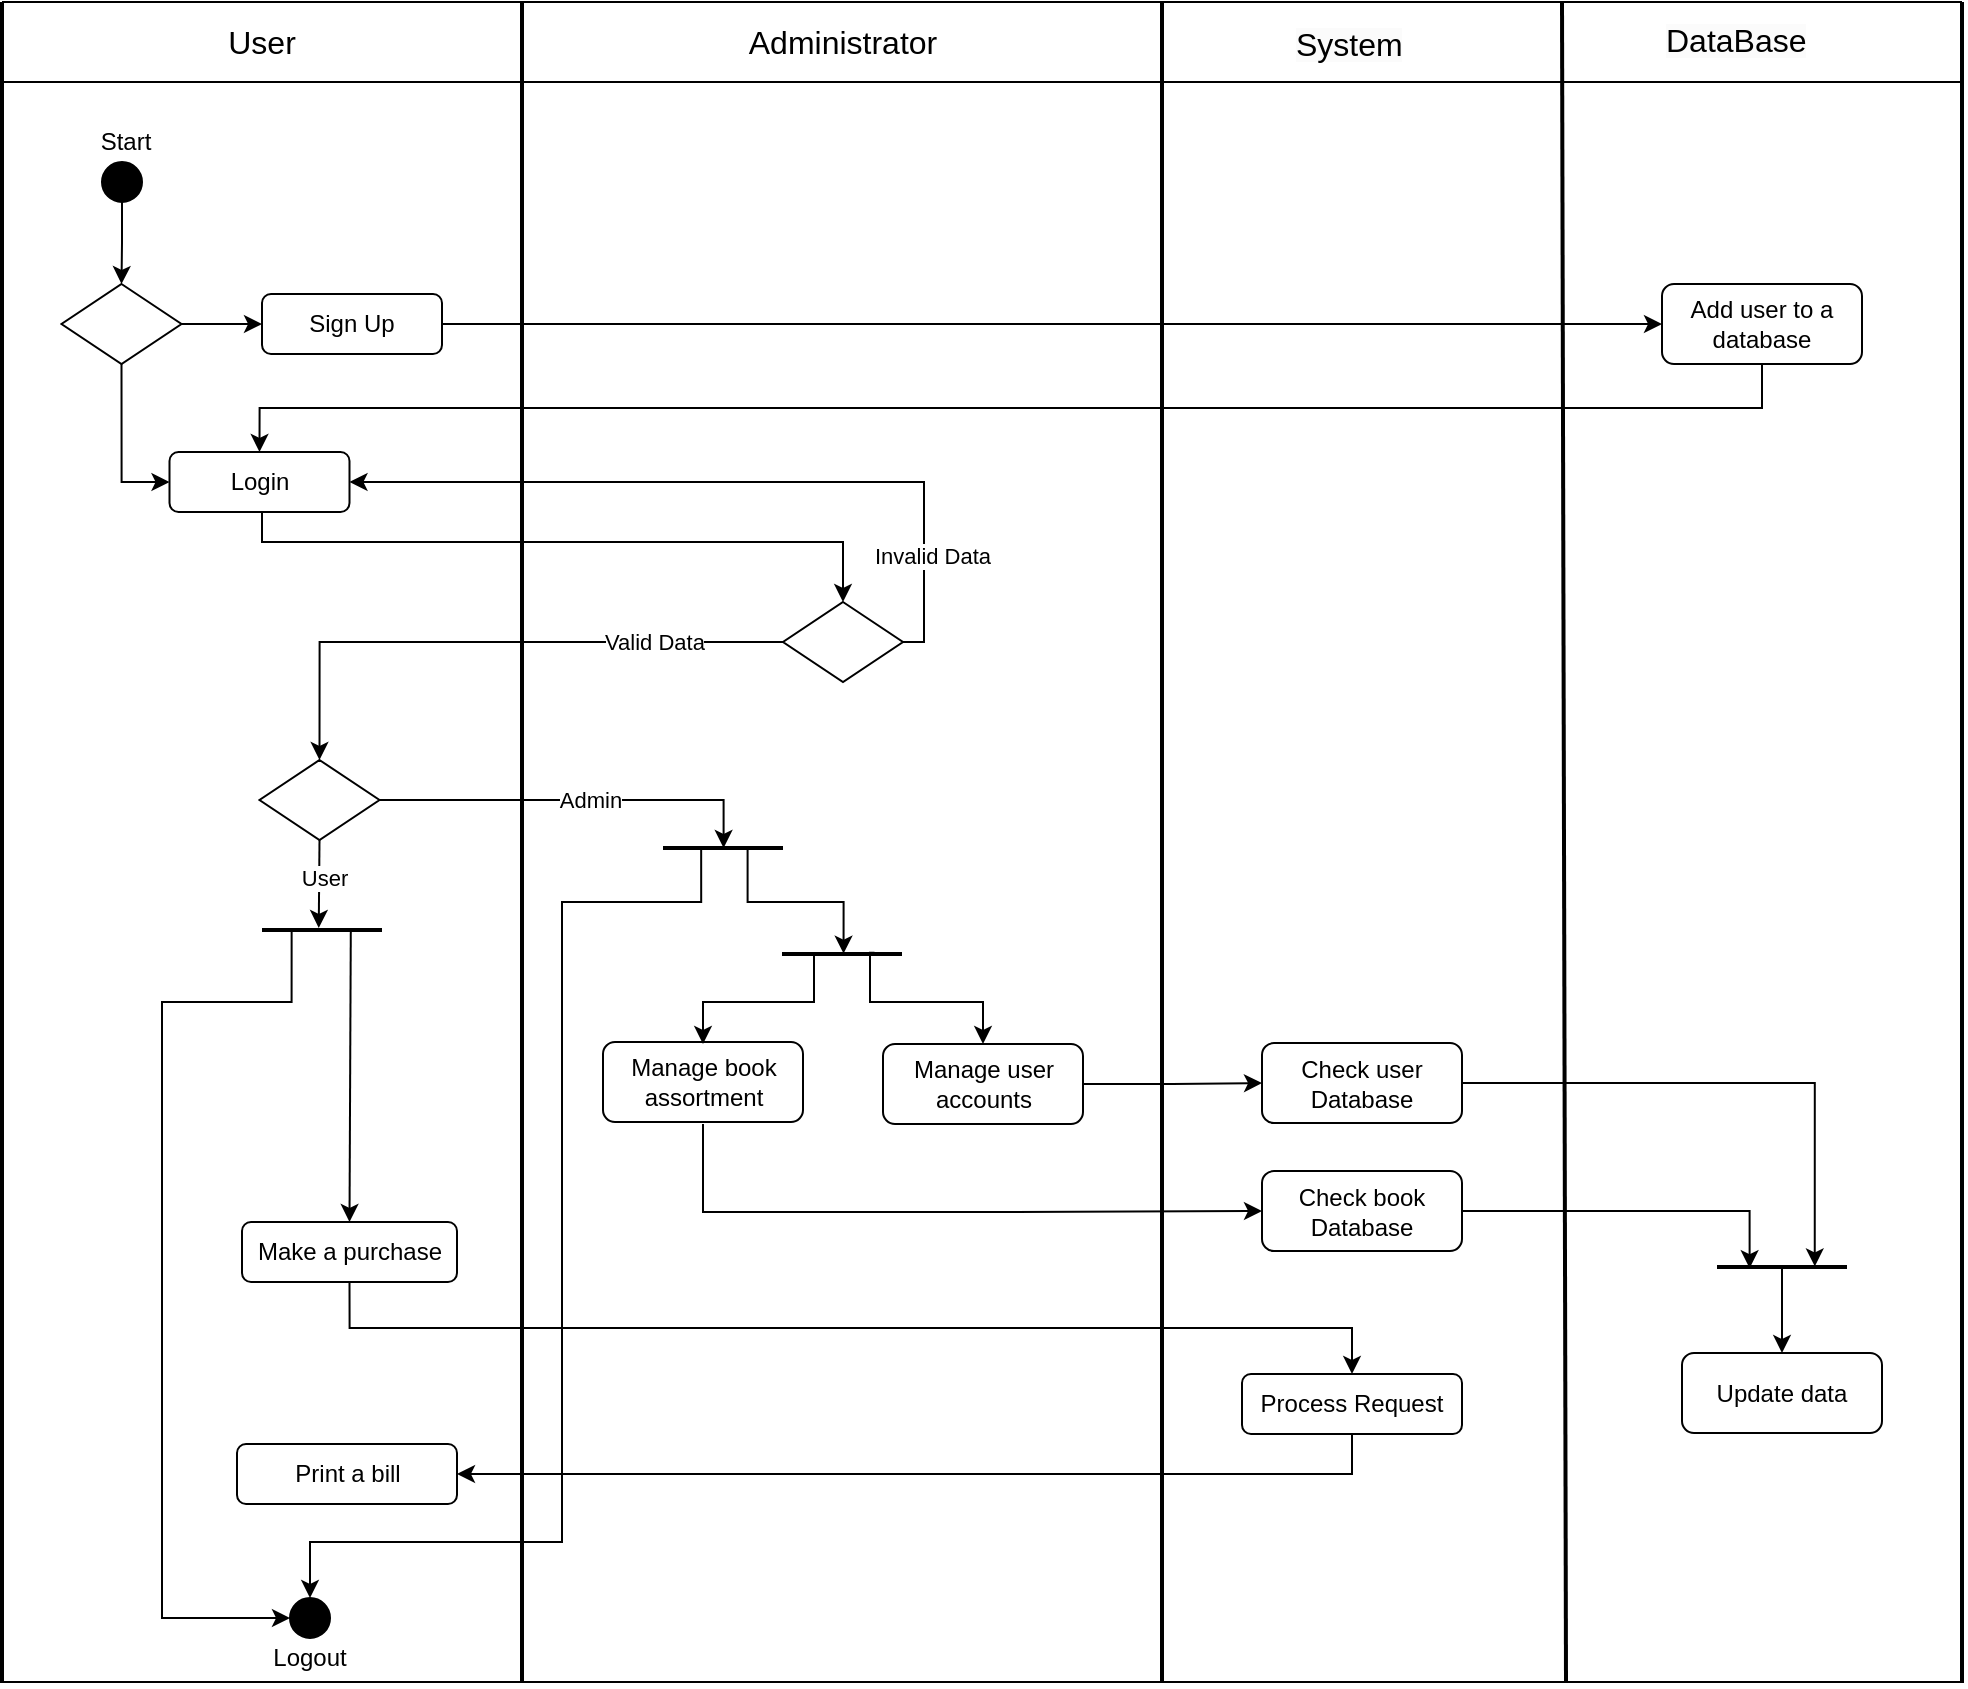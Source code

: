 <mxfile version="22.1.2" type="device">
  <diagram name="Page-1" id="e7e014a7-5840-1c2e-5031-d8a46d1fe8dd">
    <mxGraphModel dx="1036" dy="1439" grid="1" gridSize="10" guides="1" tooltips="1" connect="1" arrows="1" fold="1" page="1" pageScale="1" pageWidth="1169" pageHeight="826" background="none" math="0" shadow="0">
      <root>
        <mxCell id="0" />
        <mxCell id="1" parent="0" />
        <mxCell id="rjHA3d3lmKw4DAlLc2Mj-44" value="" style="endArrow=none;html=1;rounded=0;strokeWidth=2;" edge="1" parent="1">
          <mxGeometry width="50" height="50" relative="1" as="geometry">
            <mxPoint x="280" y="800" as="sourcePoint" />
            <mxPoint x="280" y="-40" as="targetPoint" />
          </mxGeometry>
        </mxCell>
        <mxCell id="rjHA3d3lmKw4DAlLc2Mj-45" value="" style="endArrow=none;html=1;rounded=0;strokeWidth=2;" edge="1" parent="1">
          <mxGeometry width="50" height="50" relative="1" as="geometry">
            <mxPoint x="600" y="800" as="sourcePoint" />
            <mxPoint x="600" y="-40" as="targetPoint" />
          </mxGeometry>
        </mxCell>
        <mxCell id="rjHA3d3lmKw4DAlLc2Mj-46" value="" style="group" vertex="1" connectable="0" parent="1">
          <mxGeometry x="60" y="20" width="60" height="40" as="geometry" />
        </mxCell>
        <mxCell id="rjHA3d3lmKw4DAlLc2Mj-41" value="" style="ellipse;whiteSpace=wrap;html=1;aspect=fixed;fillColor=#000000;" vertex="1" parent="rjHA3d3lmKw4DAlLc2Mj-46">
          <mxGeometry x="10" y="20" width="20" height="20" as="geometry" />
        </mxCell>
        <mxCell id="rjHA3d3lmKw4DAlLc2Mj-42" value="Start" style="text;html=1;strokeColor=none;fillColor=none;align=center;verticalAlign=middle;whiteSpace=wrap;rounded=0;" vertex="1" parent="rjHA3d3lmKw4DAlLc2Mj-46">
          <mxGeometry x="-8" width="60" height="20" as="geometry" />
        </mxCell>
        <mxCell id="rjHA3d3lmKw4DAlLc2Mj-47" value="" style="endArrow=none;html=1;rounded=0;" edge="1" parent="1">
          <mxGeometry width="50" height="50" relative="1" as="geometry">
            <mxPoint x="20" as="sourcePoint" />
            <mxPoint x="1000" as="targetPoint" />
          </mxGeometry>
        </mxCell>
        <mxCell id="rjHA3d3lmKw4DAlLc2Mj-48" value="&lt;font style=&quot;font-size: 16px;&quot;&gt;Administrator&lt;/font&gt;" style="text;html=1;strokeColor=none;fillColor=none;align=center;verticalAlign=middle;whiteSpace=wrap;rounded=0;" vertex="1" parent="1">
          <mxGeometry x="382.5" y="-35" width="115" height="30" as="geometry" />
        </mxCell>
        <mxCell id="rjHA3d3lmKw4DAlLc2Mj-49" value="&lt;span style=&quot;color: rgb(0, 0, 0); font-family: Helvetica; font-size: 16px; font-style: normal; font-variant-ligatures: normal; font-variant-caps: normal; font-weight: 400; letter-spacing: normal; orphans: 2; text-align: center; text-indent: 0px; text-transform: none; widows: 2; word-spacing: 0px; -webkit-text-stroke-width: 0px; background-color: rgb(251, 251, 251); text-decoration-thickness: initial; text-decoration-style: initial; text-decoration-color: initial; float: none; display: inline !important;&quot;&gt;System&lt;/span&gt;" style="text;whiteSpace=wrap;html=1;" vertex="1" parent="1">
          <mxGeometry x="665" y="-35" width="60" height="30" as="geometry" />
        </mxCell>
        <mxCell id="rjHA3d3lmKw4DAlLc2Mj-50" value="&lt;span style=&quot;color: rgb(0, 0, 0); font-family: Helvetica; font-size: 16px; font-style: normal; font-variant-ligatures: normal; font-variant-caps: normal; font-weight: 400; letter-spacing: normal; orphans: 2; text-align: center; text-indent: 0px; text-transform: none; widows: 2; word-spacing: 0px; -webkit-text-stroke-width: 0px; background-color: rgb(251, 251, 251); text-decoration-thickness: initial; text-decoration-style: initial; text-decoration-color: initial; float: none; display: inline !important;&quot;&gt;DataBase&lt;/span&gt;" style="text;whiteSpace=wrap;html=1;" vertex="1" parent="1">
          <mxGeometry x="850" y="-37.5" width="80" height="35" as="geometry" />
        </mxCell>
        <mxCell id="rjHA3d3lmKw4DAlLc2Mj-51" value="Login" style="rounded=1;whiteSpace=wrap;html=1;" vertex="1" parent="1">
          <mxGeometry x="103.75" y="185" width="90" height="30" as="geometry" />
        </mxCell>
        <mxCell id="rjHA3d3lmKw4DAlLc2Mj-53" value="Check book Database" style="rounded=1;whiteSpace=wrap;html=1;" vertex="1" parent="1">
          <mxGeometry x="650" y="544.5" width="100" height="40" as="geometry" />
        </mxCell>
        <mxCell id="rjHA3d3lmKw4DAlLc2Mj-55" value="" style="rhombus;whiteSpace=wrap;html=1;" vertex="1" parent="1">
          <mxGeometry x="148.75" y="339" width="60" height="40" as="geometry" />
        </mxCell>
        <mxCell id="rjHA3d3lmKw4DAlLc2Mj-57" value="&lt;font style=&quot;font-size: 16px;&quot;&gt;User&lt;/font&gt;" style="text;html=1;strokeColor=none;fillColor=none;align=center;verticalAlign=middle;whiteSpace=wrap;rounded=0;" vertex="1" parent="1">
          <mxGeometry x="120" y="-35" width="60" height="30" as="geometry" />
        </mxCell>
        <mxCell id="rjHA3d3lmKw4DAlLc2Mj-58" value="" style="endArrow=none;html=1;rounded=0;strokeWidth=2;" edge="1" parent="1">
          <mxGeometry width="50" height="50" relative="1" as="geometry">
            <mxPoint x="802" y="800" as="sourcePoint" />
            <mxPoint x="800" y="-40" as="targetPoint" />
          </mxGeometry>
        </mxCell>
        <mxCell id="rjHA3d3lmKw4DAlLc2Mj-134" style="edgeStyle=orthogonalEdgeStyle;rounded=0;orthogonalLoop=1;jettySize=auto;html=1;exitX=0.5;exitY=1;exitDx=0;exitDy=0;entryX=0;entryY=0.5;entryDx=0;entryDy=0;" edge="1" parent="1" target="rjHA3d3lmKw4DAlLc2Mj-53">
          <mxGeometry relative="1" as="geometry">
            <mxPoint x="370.5" y="521" as="sourcePoint" />
            <Array as="points">
              <mxPoint x="371" y="565" />
              <mxPoint x="511" y="565" />
            </Array>
          </mxGeometry>
        </mxCell>
        <mxCell id="rjHA3d3lmKw4DAlLc2Mj-60" value="Manage book assortment" style="rounded=1;whiteSpace=wrap;html=1;" vertex="1" parent="1">
          <mxGeometry x="320.5" y="480" width="100" height="40" as="geometry" />
        </mxCell>
        <mxCell id="rjHA3d3lmKw4DAlLc2Mj-133" style="edgeStyle=orthogonalEdgeStyle;rounded=0;orthogonalLoop=1;jettySize=auto;html=1;exitX=1;exitY=0.5;exitDx=0;exitDy=0;entryX=0;entryY=0.5;entryDx=0;entryDy=0;" edge="1" parent="1" source="rjHA3d3lmKw4DAlLc2Mj-61" target="rjHA3d3lmKw4DAlLc2Mj-116">
          <mxGeometry relative="1" as="geometry" />
        </mxCell>
        <mxCell id="rjHA3d3lmKw4DAlLc2Mj-61" value="Manage user accounts" style="rounded=1;whiteSpace=wrap;html=1;" vertex="1" parent="1">
          <mxGeometry x="460.5" y="481" width="100" height="40" as="geometry" />
        </mxCell>
        <mxCell id="rjHA3d3lmKw4DAlLc2Mj-68" value="" style="group" vertex="1" connectable="0" parent="1">
          <mxGeometry x="144" y="758" width="60" height="40" as="geometry" />
        </mxCell>
        <mxCell id="rjHA3d3lmKw4DAlLc2Mj-66" value="" style="ellipse;whiteSpace=wrap;html=1;aspect=fixed;fillColor=#000000;" vertex="1" parent="rjHA3d3lmKw4DAlLc2Mj-68">
          <mxGeometry x="20" width="20" height="20" as="geometry" />
        </mxCell>
        <mxCell id="rjHA3d3lmKw4DAlLc2Mj-67" value="Logout" style="text;html=1;strokeColor=none;fillColor=none;align=center;verticalAlign=middle;whiteSpace=wrap;rounded=0;" vertex="1" parent="rjHA3d3lmKw4DAlLc2Mj-68">
          <mxGeometry y="20" width="60" height="20" as="geometry" />
        </mxCell>
        <mxCell id="rjHA3d3lmKw4DAlLc2Mj-70" value="" style="endArrow=none;html=1;rounded=0;strokeWidth=2;" edge="1" parent="1">
          <mxGeometry width="50" height="50" relative="1" as="geometry">
            <mxPoint x="20" y="800.5" as="sourcePoint" />
            <mxPoint x="20" y="-40" as="targetPoint" />
          </mxGeometry>
        </mxCell>
        <mxCell id="rjHA3d3lmKw4DAlLc2Mj-71" value="" style="endArrow=none;html=1;rounded=0;strokeWidth=2;" edge="1" parent="1">
          <mxGeometry width="50" height="50" relative="1" as="geometry">
            <mxPoint x="1000" y="800.5" as="sourcePoint" />
            <mxPoint x="1000" y="-40" as="targetPoint" />
          </mxGeometry>
        </mxCell>
        <mxCell id="rjHA3d3lmKw4DAlLc2Mj-73" value="" style="endArrow=none;html=1;rounded=0;" edge="1" parent="1">
          <mxGeometry width="50" height="50" relative="1" as="geometry">
            <mxPoint x="20" y="-40" as="sourcePoint" />
            <mxPoint x="1000" y="-40" as="targetPoint" />
          </mxGeometry>
        </mxCell>
        <mxCell id="rjHA3d3lmKw4DAlLc2Mj-87" value="" style="rhombus;whiteSpace=wrap;html=1;" vertex="1" parent="1">
          <mxGeometry x="410.5" y="260" width="60" height="40" as="geometry" />
        </mxCell>
        <mxCell id="rjHA3d3lmKw4DAlLc2Mj-88" value="" style="endArrow=classic;html=1;rounded=0;exitX=0.5;exitY=1;exitDx=0;exitDy=0;entryX=0.5;entryY=0;entryDx=0;entryDy=0;edgeStyle=orthogonalEdgeStyle;" edge="1" parent="1" source="rjHA3d3lmKw4DAlLc2Mj-51" target="rjHA3d3lmKw4DAlLc2Mj-87">
          <mxGeometry width="50" height="50" relative="1" as="geometry">
            <mxPoint x="520" y="390" as="sourcePoint" />
            <mxPoint x="420" y="210" as="targetPoint" />
            <Array as="points">
              <mxPoint x="150" y="215" />
              <mxPoint x="150" y="230" />
              <mxPoint x="441" y="230" />
            </Array>
          </mxGeometry>
        </mxCell>
        <mxCell id="rjHA3d3lmKw4DAlLc2Mj-89" value="" style="endArrow=classic;html=1;rounded=0;exitX=0;exitY=0.5;exitDx=0;exitDy=0;entryX=0.5;entryY=0;entryDx=0;entryDy=0;edgeStyle=orthogonalEdgeStyle;" edge="1" parent="1" source="rjHA3d3lmKw4DAlLc2Mj-87" target="rjHA3d3lmKw4DAlLc2Mj-55">
          <mxGeometry width="50" height="50" relative="1" as="geometry">
            <mxPoint x="520" y="390" as="sourcePoint" />
            <mxPoint x="570" y="340" as="targetPoint" />
          </mxGeometry>
        </mxCell>
        <mxCell id="rjHA3d3lmKw4DAlLc2Mj-93" value="Valid Data" style="edgeLabel;html=1;align=center;verticalAlign=middle;resizable=0;points=[];" vertex="1" connectable="0" parent="rjHA3d3lmKw4DAlLc2Mj-89">
          <mxGeometry x="-0.555" y="2" relative="1" as="geometry">
            <mxPoint y="-2" as="offset" />
          </mxGeometry>
        </mxCell>
        <mxCell id="rjHA3d3lmKw4DAlLc2Mj-90" value="" style="endArrow=classic;html=1;rounded=0;exitX=1;exitY=0.5;exitDx=0;exitDy=0;edgeStyle=orthogonalEdgeStyle;entryX=1;entryY=0.5;entryDx=0;entryDy=0;" edge="1" parent="1" source="rjHA3d3lmKw4DAlLc2Mj-87" target="rjHA3d3lmKw4DAlLc2Mj-51">
          <mxGeometry width="50" height="50" relative="1" as="geometry">
            <mxPoint x="520" y="390" as="sourcePoint" />
            <mxPoint x="179" y="160" as="targetPoint" />
            <Array as="points">
              <mxPoint x="481" y="280" />
              <mxPoint x="481" y="200" />
            </Array>
          </mxGeometry>
        </mxCell>
        <mxCell id="rjHA3d3lmKw4DAlLc2Mj-92" value="Invalid Data" style="edgeLabel;html=1;align=center;verticalAlign=middle;resizable=0;points=[];" vertex="1" connectable="0" parent="rjHA3d3lmKw4DAlLc2Mj-90">
          <mxGeometry x="-0.713" y="-4" relative="1" as="geometry">
            <mxPoint as="offset" />
          </mxGeometry>
        </mxCell>
        <mxCell id="rjHA3d3lmKw4DAlLc2Mj-103" style="edgeStyle=orthogonalEdgeStyle;rounded=0;orthogonalLoop=1;jettySize=auto;html=1;exitX=0.313;exitY=0.525;exitDx=0;exitDy=0;entryX=0.5;entryY=0;entryDx=0;entryDy=0;exitPerimeter=0;" edge="1" parent="1" source="rjHA3d3lmKw4DAlLc2Mj-108">
          <mxGeometry relative="1" as="geometry">
            <mxPoint x="410.5" y="448.5" as="sourcePoint" />
            <mxPoint x="370.5" y="481" as="targetPoint" />
            <Array as="points">
              <mxPoint x="426" y="436" />
              <mxPoint x="426" y="460" />
              <mxPoint x="371" y="460" />
            </Array>
          </mxGeometry>
        </mxCell>
        <mxCell id="rjHA3d3lmKw4DAlLc2Mj-104" style="edgeStyle=orthogonalEdgeStyle;rounded=0;orthogonalLoop=1;jettySize=auto;html=1;exitX=0.771;exitY=0.425;exitDx=0;exitDy=0;entryX=0.5;entryY=0;entryDx=0;entryDy=0;exitPerimeter=0;" edge="1" parent="1" source="rjHA3d3lmKw4DAlLc2Mj-108" target="rjHA3d3lmKw4DAlLc2Mj-61">
          <mxGeometry relative="1" as="geometry">
            <mxPoint x="470.5" y="448.5" as="sourcePoint" />
            <Array as="points">
              <mxPoint x="454" y="435" />
              <mxPoint x="454" y="460" />
              <mxPoint x="511" y="460" />
            </Array>
          </mxGeometry>
        </mxCell>
        <mxCell id="rjHA3d3lmKw4DAlLc2Mj-118" style="edgeStyle=orthogonalEdgeStyle;rounded=0;orthogonalLoop=1;jettySize=auto;html=1;exitX=0.5;exitY=1;exitDx=0;exitDy=0;entryX=0.5;entryY=0;entryDx=0;entryDy=0;" edge="1" parent="1" source="rjHA3d3lmKw4DAlLc2Mj-98" target="rjHA3d3lmKw4DAlLc2Mj-130">
          <mxGeometry relative="1" as="geometry">
            <mxPoint x="740" y="640" as="targetPoint" />
          </mxGeometry>
        </mxCell>
        <mxCell id="rjHA3d3lmKw4DAlLc2Mj-98" value="Make a purchase" style="rounded=1;whiteSpace=wrap;html=1;" vertex="1" parent="1">
          <mxGeometry x="140" y="570" width="107.5" height="30" as="geometry" />
        </mxCell>
        <mxCell id="rjHA3d3lmKw4DAlLc2Mj-102" style="edgeStyle=orthogonalEdgeStyle;rounded=0;orthogonalLoop=1;jettySize=auto;html=1;exitX=0.247;exitY=0.475;exitDx=0;exitDy=0;entryX=0;entryY=0.5;entryDx=0;entryDy=0;exitPerimeter=0;" edge="1" parent="1" source="rjHA3d3lmKw4DAlLc2Mj-113" target="rjHA3d3lmKw4DAlLc2Mj-66">
          <mxGeometry relative="1" as="geometry">
            <mxPoint x="150" y="441" as="sourcePoint" />
            <Array as="points">
              <mxPoint x="165" y="460" />
              <mxPoint x="100" y="460" />
              <mxPoint x="100" y="768" />
            </Array>
          </mxGeometry>
        </mxCell>
        <mxCell id="rjHA3d3lmKw4DAlLc2Mj-101" value="" style="endArrow=classic;html=1;rounded=0;entryX=0.5;entryY=0;entryDx=0;entryDy=0;exitX=0.74;exitY=0.475;exitDx=0;exitDy=0;exitPerimeter=0;" edge="1" parent="1" source="rjHA3d3lmKw4DAlLc2Mj-113" target="rjHA3d3lmKw4DAlLc2Mj-98">
          <mxGeometry width="50" height="50" relative="1" as="geometry">
            <mxPoint x="190" y="425" as="sourcePoint" />
            <mxPoint x="370" y="440" as="targetPoint" />
          </mxGeometry>
        </mxCell>
        <mxCell id="rjHA3d3lmKw4DAlLc2Mj-108" value="" style="line;strokeWidth=2;fillColor=none;align=left;verticalAlign=middle;spacingTop=-1;spacingLeft=3;spacingRight=3;rotatable=0;labelPosition=right;points=[];portConstraint=eastwest;strokeColor=inherit;" vertex="1" parent="1">
          <mxGeometry x="410" y="432" width="60" height="8" as="geometry" />
        </mxCell>
        <mxCell id="rjHA3d3lmKw4DAlLc2Mj-111" value="" style="endArrow=classic;html=1;rounded=0;exitX=0.5;exitY=1;exitDx=0;exitDy=0;entryX=0.473;entryY=0.375;entryDx=0;entryDy=0;entryPerimeter=0;" edge="1" parent="1" source="rjHA3d3lmKw4DAlLc2Mj-55" target="rjHA3d3lmKw4DAlLc2Mj-113">
          <mxGeometry width="50" height="50" relative="1" as="geometry">
            <mxPoint x="179" y="379" as="sourcePoint" />
            <mxPoint x="180" y="420" as="targetPoint" />
          </mxGeometry>
        </mxCell>
        <mxCell id="rjHA3d3lmKw4DAlLc2Mj-112" value="User" style="edgeLabel;html=1;align=center;verticalAlign=middle;resizable=0;points=[];" vertex="1" connectable="0" parent="rjHA3d3lmKw4DAlLc2Mj-111">
          <mxGeometry x="-0.035" y="2" relative="1" as="geometry">
            <mxPoint y="-2" as="offset" />
          </mxGeometry>
        </mxCell>
        <mxCell id="rjHA3d3lmKw4DAlLc2Mj-113" value="" style="line;strokeWidth=2;fillColor=none;align=left;verticalAlign=middle;spacingTop=-1;spacingLeft=3;spacingRight=3;rotatable=0;labelPosition=right;points=[];portConstraint=eastwest;strokeColor=inherit;" vertex="1" parent="1">
          <mxGeometry x="150" y="420" width="60" height="8" as="geometry" />
        </mxCell>
        <mxCell id="rjHA3d3lmKw4DAlLc2Mj-116" value="Check user Database" style="rounded=1;whiteSpace=wrap;html=1;" vertex="1" parent="1">
          <mxGeometry x="650" y="480.5" width="100" height="40" as="geometry" />
        </mxCell>
        <mxCell id="rjHA3d3lmKw4DAlLc2Mj-119" value="Print a bill" style="rounded=1;whiteSpace=wrap;html=1;" vertex="1" parent="1">
          <mxGeometry x="137.5" y="681" width="110" height="30" as="geometry" />
        </mxCell>
        <mxCell id="rjHA3d3lmKw4DAlLc2Mj-121" value="Update data" style="rounded=1;whiteSpace=wrap;html=1;" vertex="1" parent="1">
          <mxGeometry x="860" y="635.5" width="100" height="40" as="geometry" />
        </mxCell>
        <mxCell id="rjHA3d3lmKw4DAlLc2Mj-124" value="" style="line;strokeWidth=2;fillColor=none;align=left;verticalAlign=middle;spacingTop=-1;spacingLeft=3;spacingRight=3;rotatable=0;labelPosition=right;points=[];portConstraint=eastwest;strokeColor=inherit;" vertex="1" parent="1">
          <mxGeometry x="877.5" y="567.5" width="65" height="50" as="geometry" />
        </mxCell>
        <mxCell id="rjHA3d3lmKw4DAlLc2Mj-127" style="edgeStyle=orthogonalEdgeStyle;rounded=0;orthogonalLoop=1;jettySize=auto;html=1;exitX=1;exitY=0.5;exitDx=0;exitDy=0;entryX=0.251;entryY=0.512;entryDx=0;entryDy=0;entryPerimeter=0;" edge="1" parent="1" source="rjHA3d3lmKw4DAlLc2Mj-53" target="rjHA3d3lmKw4DAlLc2Mj-124">
          <mxGeometry relative="1" as="geometry">
            <Array as="points">
              <mxPoint x="894" y="565" />
            </Array>
          </mxGeometry>
        </mxCell>
        <mxCell id="rjHA3d3lmKw4DAlLc2Mj-129" value="" style="endArrow=classic;html=1;rounded=0;entryX=0.5;entryY=0;entryDx=0;entryDy=0;" edge="1" parent="1" target="rjHA3d3lmKw4DAlLc2Mj-121">
          <mxGeometry width="50" height="50" relative="1" as="geometry">
            <mxPoint x="910" y="593" as="sourcePoint" />
            <mxPoint x="539" y="635.5" as="targetPoint" />
          </mxGeometry>
        </mxCell>
        <mxCell id="rjHA3d3lmKw4DAlLc2Mj-131" style="edgeStyle=orthogonalEdgeStyle;rounded=0;orthogonalLoop=1;jettySize=auto;html=1;exitX=0.5;exitY=1;exitDx=0;exitDy=0;entryX=1;entryY=0.5;entryDx=0;entryDy=0;" edge="1" parent="1" source="rjHA3d3lmKw4DAlLc2Mj-130" target="rjHA3d3lmKw4DAlLc2Mj-119">
          <mxGeometry relative="1" as="geometry" />
        </mxCell>
        <mxCell id="rjHA3d3lmKw4DAlLc2Mj-130" value="Process Request" style="rounded=1;whiteSpace=wrap;html=1;" vertex="1" parent="1">
          <mxGeometry x="640" y="646" width="110" height="30" as="geometry" />
        </mxCell>
        <mxCell id="rjHA3d3lmKw4DAlLc2Mj-135" style="edgeStyle=orthogonalEdgeStyle;rounded=0;orthogonalLoop=1;jettySize=auto;html=1;exitX=1;exitY=0.5;exitDx=0;exitDy=0;entryX=0.752;entryY=0.494;entryDx=0;entryDy=0;entryPerimeter=0;" edge="1" parent="1" source="rjHA3d3lmKw4DAlLc2Mj-116" target="rjHA3d3lmKw4DAlLc2Mj-124">
          <mxGeometry relative="1" as="geometry">
            <Array as="points">
              <mxPoint x="926" y="501" />
            </Array>
          </mxGeometry>
        </mxCell>
        <mxCell id="rjHA3d3lmKw4DAlLc2Mj-136" value="" style="line;strokeWidth=2;fillColor=none;align=left;verticalAlign=middle;spacingTop=-1;spacingLeft=3;spacingRight=3;rotatable=0;labelPosition=right;points=[];portConstraint=eastwest;strokeColor=inherit;" vertex="1" parent="1">
          <mxGeometry x="350.5" y="379" width="60" height="8" as="geometry" />
        </mxCell>
        <mxCell id="rjHA3d3lmKw4DAlLc2Mj-137" style="edgeStyle=orthogonalEdgeStyle;rounded=0;orthogonalLoop=1;jettySize=auto;html=1;exitX=1;exitY=0.5;exitDx=0;exitDy=0;entryX=0.505;entryY=0.5;entryDx=0;entryDy=0;entryPerimeter=0;" edge="1" parent="1" source="rjHA3d3lmKw4DAlLc2Mj-55" target="rjHA3d3lmKw4DAlLc2Mj-136">
          <mxGeometry relative="1" as="geometry">
            <Array as="points">
              <mxPoint x="381" y="359" />
            </Array>
          </mxGeometry>
        </mxCell>
        <mxCell id="rjHA3d3lmKw4DAlLc2Mj-141" value="Admin" style="edgeLabel;html=1;align=center;verticalAlign=middle;resizable=0;points=[];" vertex="1" connectable="0" parent="rjHA3d3lmKw4DAlLc2Mj-137">
          <mxGeometry x="0.068" y="-2" relative="1" as="geometry">
            <mxPoint y="-2" as="offset" />
          </mxGeometry>
        </mxCell>
        <mxCell id="rjHA3d3lmKw4DAlLc2Mj-138" value="" style="endArrow=classic;html=1;rounded=0;exitX=0.705;exitY=0.6;exitDx=0;exitDy=0;exitPerimeter=0;entryX=0.513;entryY=0.475;entryDx=0;entryDy=0;entryPerimeter=0;edgeStyle=orthogonalEdgeStyle;" edge="1" parent="1" source="rjHA3d3lmKw4DAlLc2Mj-136" target="rjHA3d3lmKw4DAlLc2Mj-108">
          <mxGeometry width="50" height="50" relative="1" as="geometry">
            <mxPoint x="560" y="560" as="sourcePoint" />
            <mxPoint x="610" y="510" as="targetPoint" />
            <Array as="points">
              <mxPoint x="393" y="410" />
              <mxPoint x="441" y="410" />
            </Array>
          </mxGeometry>
        </mxCell>
        <mxCell id="rjHA3d3lmKw4DAlLc2Mj-139" value="" style="endArrow=classic;html=1;rounded=0;exitX=0.318;exitY=0.4;exitDx=0;exitDy=0;exitPerimeter=0;entryX=0.5;entryY=0;entryDx=0;entryDy=0;edgeStyle=orthogonalEdgeStyle;" edge="1" parent="1" source="rjHA3d3lmKw4DAlLc2Mj-136" target="rjHA3d3lmKw4DAlLc2Mj-66">
          <mxGeometry width="50" height="50" relative="1" as="geometry">
            <mxPoint x="560" y="560" as="sourcePoint" />
            <mxPoint x="610" y="510" as="targetPoint" />
            <Array as="points">
              <mxPoint x="370" y="410" />
              <mxPoint x="300" y="410" />
              <mxPoint x="300" y="730" />
              <mxPoint x="174" y="730" />
            </Array>
          </mxGeometry>
        </mxCell>
        <mxCell id="rjHA3d3lmKw4DAlLc2Mj-140" value="" style="endArrow=none;html=1;rounded=0;" edge="1" parent="1">
          <mxGeometry width="50" height="50" relative="1" as="geometry">
            <mxPoint x="20" y="800" as="sourcePoint" />
            <mxPoint x="1000" y="800" as="targetPoint" />
          </mxGeometry>
        </mxCell>
        <mxCell id="rjHA3d3lmKw4DAlLc2Mj-145" style="edgeStyle=orthogonalEdgeStyle;rounded=0;orthogonalLoop=1;jettySize=auto;html=1;exitX=0.5;exitY=1;exitDx=0;exitDy=0;entryX=0;entryY=0.5;entryDx=0;entryDy=0;" edge="1" parent="1" source="rjHA3d3lmKw4DAlLc2Mj-143" target="rjHA3d3lmKw4DAlLc2Mj-51">
          <mxGeometry relative="1" as="geometry" />
        </mxCell>
        <mxCell id="rjHA3d3lmKw4DAlLc2Mj-149" style="edgeStyle=orthogonalEdgeStyle;rounded=0;orthogonalLoop=1;jettySize=auto;html=1;exitX=1;exitY=0.5;exitDx=0;exitDy=0;entryX=0;entryY=0.5;entryDx=0;entryDy=0;" edge="1" parent="1" source="rjHA3d3lmKw4DAlLc2Mj-143" target="rjHA3d3lmKw4DAlLc2Mj-148">
          <mxGeometry relative="1" as="geometry" />
        </mxCell>
        <mxCell id="rjHA3d3lmKw4DAlLc2Mj-143" value="" style="rhombus;whiteSpace=wrap;html=1;" vertex="1" parent="1">
          <mxGeometry x="49.75" y="101" width="60" height="40" as="geometry" />
        </mxCell>
        <mxCell id="rjHA3d3lmKw4DAlLc2Mj-146" style="edgeStyle=orthogonalEdgeStyle;rounded=0;orthogonalLoop=1;jettySize=auto;html=1;exitX=0.5;exitY=1;exitDx=0;exitDy=0;entryX=0.5;entryY=0;entryDx=0;entryDy=0;" edge="1" parent="1" source="rjHA3d3lmKw4DAlLc2Mj-41" target="rjHA3d3lmKw4DAlLc2Mj-143">
          <mxGeometry relative="1" as="geometry" />
        </mxCell>
        <mxCell id="rjHA3d3lmKw4DAlLc2Mj-152" style="edgeStyle=orthogonalEdgeStyle;rounded=0;orthogonalLoop=1;jettySize=auto;html=1;exitX=1;exitY=0.5;exitDx=0;exitDy=0;entryX=0;entryY=0.5;entryDx=0;entryDy=0;" edge="1" parent="1" source="rjHA3d3lmKw4DAlLc2Mj-148" target="rjHA3d3lmKw4DAlLc2Mj-159">
          <mxGeometry relative="1" as="geometry">
            <mxPoint x="670" y="121" as="targetPoint" />
          </mxGeometry>
        </mxCell>
        <mxCell id="rjHA3d3lmKw4DAlLc2Mj-148" value="Sign Up" style="rounded=1;whiteSpace=wrap;html=1;" vertex="1" parent="1">
          <mxGeometry x="150" y="106" width="90" height="30" as="geometry" />
        </mxCell>
        <mxCell id="rjHA3d3lmKw4DAlLc2Mj-161" style="edgeStyle=orthogonalEdgeStyle;rounded=0;orthogonalLoop=1;jettySize=auto;html=1;exitX=0.5;exitY=1;exitDx=0;exitDy=0;entryX=0.5;entryY=0;entryDx=0;entryDy=0;" edge="1" parent="1" source="rjHA3d3lmKw4DAlLc2Mj-159" target="rjHA3d3lmKw4DAlLc2Mj-51">
          <mxGeometry relative="1" as="geometry" />
        </mxCell>
        <mxCell id="rjHA3d3lmKw4DAlLc2Mj-159" value="Add user to a database" style="rounded=1;whiteSpace=wrap;html=1;" vertex="1" parent="1">
          <mxGeometry x="850" y="101" width="100" height="40" as="geometry" />
        </mxCell>
      </root>
    </mxGraphModel>
  </diagram>
</mxfile>
